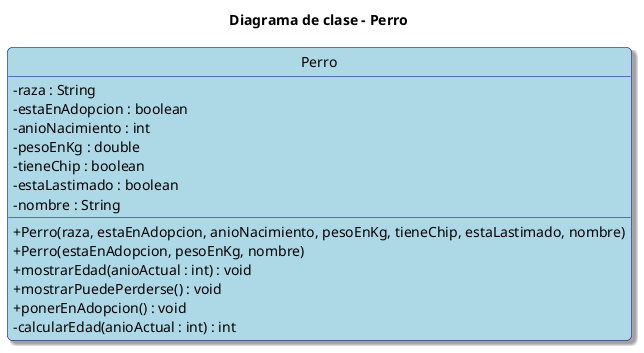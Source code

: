 @startuml
hide circle
skinparam classAttributeIconSize 0
skinparam backgroundColor White
skinparam RoundCorner 10
skinparam Shadowing true

skinparam class {
    ArrowColor DarkBlue
    BackgroundColor LightBlue
    BorderColor DarkBlue
}

skinparam note {
    BackgroundColor LightYellow
    BorderColor DarkBlue
}

title Diagrama de clase - Perro

class Perro {
    - raza : String
    - estaEnAdopcion : boolean
    - anioNacimiento : int
    - pesoEnKg : double
    - tieneChip : boolean
    - estaLastimado : boolean
    - nombre : String
    + Perro(raza, estaEnAdopcion, anioNacimiento, pesoEnKg, tieneChip, estaLastimado, nombre)
    + Perro(estaEnAdopcion, pesoEnKg, nombre)
    + mostrarEdad(anioActual : int) : void
    + mostrarPuedePerderse() : void
    + ponerEnAdopcion() : void
    - calcularEdad(anioActual : int) : int

}
@enduml